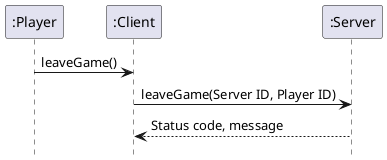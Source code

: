 @startuml
'https://plantuml.com/sequence-diagram

hide footbox

Participant ":Player" as player
Participant ":Client" as client
Participant ":Server" as server

player -> client : leaveGame()
client -> server : leaveGame(Server ID, Player ID)
client <-- server : Status code, message
@enduml